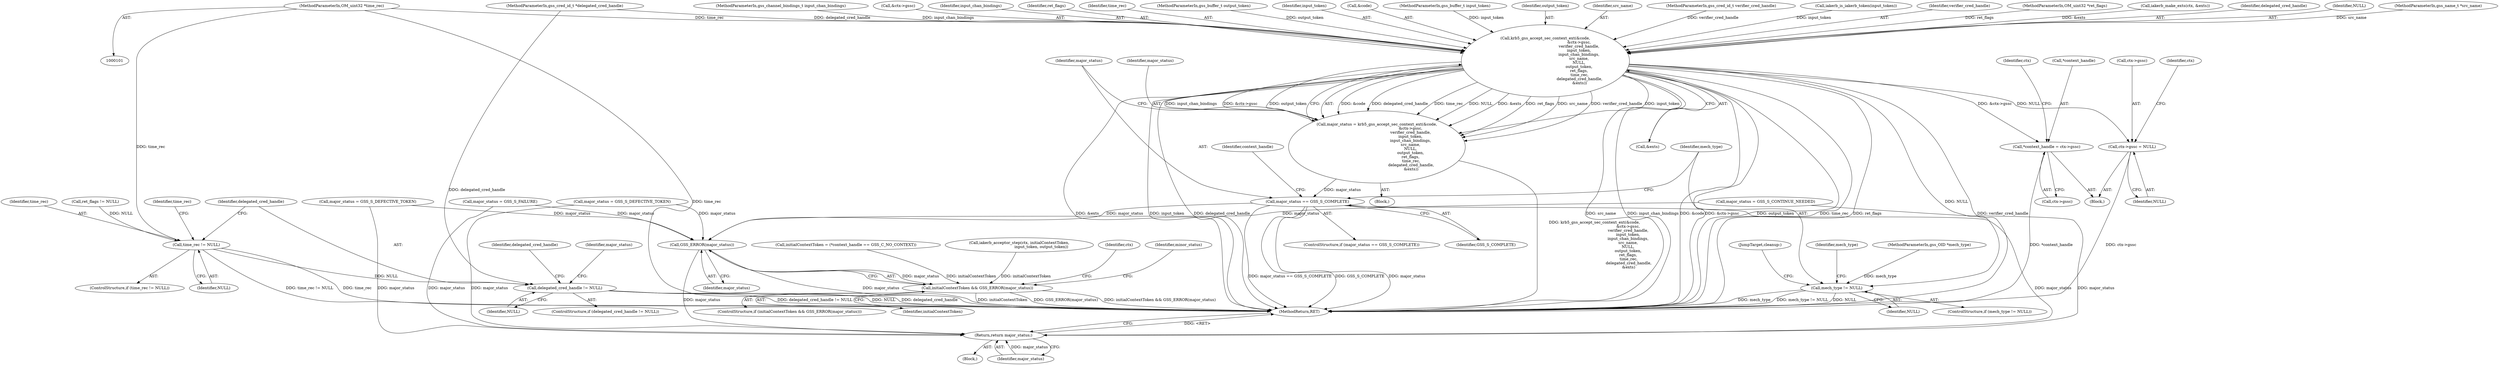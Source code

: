 digraph "0_krb5_e04f0283516e80d2f93366e0d479d13c9b5c8c2a_1@pointer" {
"1000111" [label="(MethodParameterIn,OM_uint32 *time_rec)"];
"1000225" [label="(Call,time_rec != NULL)"];
"1000233" [label="(Call,delegated_cred_handle != NULL)"];
"1000252" [label="(Call,krb5_gss_accept_sec_context_ext(&code,\n                                                       &ctx->gssc,\n                                                       verifier_cred_handle,\n                                                       input_token,\n                                                       input_chan_bindings,\n                                                       src_name,\n                                                       NULL,\n                                                       output_token,\n                                                       ret_flags,\n                                                        time_rec,\n                                                        delegated_cred_handle,\n                                                        &exts))"];
"1000250" [label="(Call,major_status = krb5_gss_accept_sec_context_ext(&code,\n                                                       &ctx->gssc,\n                                                       verifier_cred_handle,\n                                                       input_token,\n                                                       input_chan_bindings,\n                                                       src_name,\n                                                       NULL,\n                                                       output_token,\n                                                       ret_flags,\n                                                        time_rec,\n                                                        delegated_cred_handle,\n                                                        &exts))"];
"1000271" [label="(Call,major_status == GSS_S_COMPLETE)"];
"1000302" [label="(Call,GSS_ERROR(major_status))"];
"1000300" [label="(Call,initialContextToken && GSS_ERROR(major_status))"];
"1000315" [label="(Return,return major_status;)"];
"1000275" [label="(Call,*context_handle = ctx->gssc)"];
"1000281" [label="(Call,ctx->gssc = NULL)"];
"1000289" [label="(Call,mech_type != NULL)"];
"1000285" [label="(Identifier,NULL)"];
"1000110" [label="(MethodParameterIn,OM_uint32 *ret_flags)"];
"1000246" [label="(Call,iakerb_make_exts(ctx, &exts))"];
"1000291" [label="(Identifier,NULL)"];
"1000250" [label="(Call,major_status = krb5_gss_accept_sec_context_ext(&code,\n                                                       &ctx->gssc,\n                                                       verifier_cred_handle,\n                                                       input_token,\n                                                       input_chan_bindings,\n                                                       src_name,\n                                                       NULL,\n                                                       output_token,\n                                                       ret_flags,\n                                                        time_rec,\n                                                        delegated_cred_handle,\n                                                        &exts))"];
"1000277" [label="(Identifier,context_handle)"];
"1000238" [label="(Identifier,delegated_cred_handle)"];
"1000267" [label="(Identifier,delegated_cred_handle)"];
"1000251" [label="(Identifier,major_status)"];
"1000113" [label="(Block,)"];
"1000241" [label="(Identifier,major_status)"];
"1000227" [label="(Identifier,NULL)"];
"1000178" [label="(Call,major_status = GSS_S_DEFECTIVE_TOKEN)"];
"1000282" [label="(Call,ctx->gssc)"];
"1000263" [label="(Identifier,NULL)"];
"1000273" [label="(Identifier,GSS_S_COMPLETE)"];
"1000112" [label="(MethodParameterIn,gss_cred_id_t *delegated_cred_handle)"];
"1000276" [label="(Call,*context_handle)"];
"1000232" [label="(ControlStructure,if (delegated_cred_handle != NULL))"];
"1000107" [label="(MethodParameterIn,gss_name_t *src_name)"];
"1000283" [label="(Identifier,ctx)"];
"1000288" [label="(ControlStructure,if (mech_type != NULL))"];
"1000270" [label="(ControlStructure,if (major_status == GSS_S_COMPLETE))"];
"1000224" [label="(ControlStructure,if (time_rec != NULL))"];
"1000106" [label="(MethodParameterIn,gss_channel_bindings_t input_chan_bindings)"];
"1000252" [label="(Call,krb5_gss_accept_sec_context_ext(&code,\n                                                       &ctx->gssc,\n                                                       verifier_cred_handle,\n                                                       input_token,\n                                                       input_chan_bindings,\n                                                       src_name,\n                                                       NULL,\n                                                       output_token,\n                                                       ret_flags,\n                                                        time_rec,\n                                                        delegated_cred_handle,\n                                                        &exts))"];
"1000255" [label="(Call,&ctx->gssc)"];
"1000281" [label="(Call,ctx->gssc = NULL)"];
"1000261" [label="(Identifier,input_chan_bindings)"];
"1000225" [label="(Call,time_rec != NULL)"];
"1000233" [label="(Call,delegated_cred_handle != NULL)"];
"1000275" [label="(Call,*context_handle = ctx->gssc)"];
"1000235" [label="(Identifier,NULL)"];
"1000265" [label="(Identifier,ret_flags)"];
"1000303" [label="(Identifier,major_status)"];
"1000299" [label="(ControlStructure,if (initialContextToken && GSS_ERROR(major_status)))"];
"1000289" [label="(Call,mech_type != NULL)"];
"1000306" [label="(Identifier,ctx)"];
"1000266" [label="(Identifier,time_rec)"];
"1000109" [label="(MethodParameterIn,gss_buffer_t output_token)"];
"1000271" [label="(Call,major_status == GSS_S_COMPLETE)"];
"1000315" [label="(Return,return major_status;)"];
"1000302" [label="(Call,GSS_ERROR(major_status))"];
"1000161" [label="(Call,major_status = GSS_S_DEFECTIVE_TOKEN)"];
"1000111" [label="(MethodParameterIn,OM_uint32 *time_rec)"];
"1000260" [label="(Identifier,input_token)"];
"1000115" [label="(Call,major_status = GSS_S_FAILURE)"];
"1000287" [label="(Identifier,ctx)"];
"1000301" [label="(Identifier,initialContextToken)"];
"1000300" [label="(Call,initialContextToken && GSS_ERROR(major_status))"];
"1000253" [label="(Call,&code)"];
"1000272" [label="(Identifier,major_status)"];
"1000105" [label="(MethodParameterIn,gss_buffer_t input_token)"];
"1000244" [label="(Block,)"];
"1000294" [label="(Identifier,mech_type)"];
"1000313" [label="(Identifier,minor_status)"];
"1000217" [label="(Call,ret_flags != NULL)"];
"1000234" [label="(Identifier,delegated_cred_handle)"];
"1000240" [label="(Call,major_status = GSS_S_CONTINUE_NEEDED)"];
"1000230" [label="(Identifier,time_rec)"];
"1000268" [label="(Call,&exts)"];
"1000264" [label="(Identifier,output_token)"];
"1000262" [label="(Identifier,src_name)"];
"1000121" [label="(Call,initialContextToken = (*context_handle == GSS_C_NO_CONTEXT))"];
"1000104" [label="(MethodParameterIn,gss_cred_id_t verifier_cred_handle)"];
"1000278" [label="(Call,ctx->gssc)"];
"1000316" [label="(Identifier,major_status)"];
"1000108" [label="(MethodParameterIn,gss_OID *mech_type)"];
"1000167" [label="(Call,iakerb_acceptor_step(ctx, initialContextToken,\n                                    input_token, output_token))"];
"1000298" [label="(JumpTarget,cleanup:)"];
"1000317" [label="(MethodReturn,RET)"];
"1000148" [label="(Call,iakerb_is_iakerb_token(input_token))"];
"1000259" [label="(Identifier,verifier_cred_handle)"];
"1000274" [label="(Block,)"];
"1000226" [label="(Identifier,time_rec)"];
"1000290" [label="(Identifier,mech_type)"];
"1000111" -> "1000101"  [label="AST: "];
"1000111" -> "1000317"  [label="DDG: time_rec"];
"1000111" -> "1000225"  [label="DDG: time_rec"];
"1000111" -> "1000252"  [label="DDG: time_rec"];
"1000225" -> "1000224"  [label="AST: "];
"1000225" -> "1000227"  [label="CFG: "];
"1000226" -> "1000225"  [label="AST: "];
"1000227" -> "1000225"  [label="AST: "];
"1000230" -> "1000225"  [label="CFG: "];
"1000234" -> "1000225"  [label="CFG: "];
"1000225" -> "1000317"  [label="DDG: time_rec != NULL"];
"1000225" -> "1000317"  [label="DDG: time_rec"];
"1000217" -> "1000225"  [label="DDG: NULL"];
"1000225" -> "1000233"  [label="DDG: NULL"];
"1000233" -> "1000232"  [label="AST: "];
"1000233" -> "1000235"  [label="CFG: "];
"1000234" -> "1000233"  [label="AST: "];
"1000235" -> "1000233"  [label="AST: "];
"1000238" -> "1000233"  [label="CFG: "];
"1000241" -> "1000233"  [label="CFG: "];
"1000233" -> "1000317"  [label="DDG: delegated_cred_handle != NULL"];
"1000233" -> "1000317"  [label="DDG: NULL"];
"1000233" -> "1000317"  [label="DDG: delegated_cred_handle"];
"1000112" -> "1000233"  [label="DDG: delegated_cred_handle"];
"1000252" -> "1000250"  [label="AST: "];
"1000252" -> "1000268"  [label="CFG: "];
"1000253" -> "1000252"  [label="AST: "];
"1000255" -> "1000252"  [label="AST: "];
"1000259" -> "1000252"  [label="AST: "];
"1000260" -> "1000252"  [label="AST: "];
"1000261" -> "1000252"  [label="AST: "];
"1000262" -> "1000252"  [label="AST: "];
"1000263" -> "1000252"  [label="AST: "];
"1000264" -> "1000252"  [label="AST: "];
"1000265" -> "1000252"  [label="AST: "];
"1000266" -> "1000252"  [label="AST: "];
"1000267" -> "1000252"  [label="AST: "];
"1000268" -> "1000252"  [label="AST: "];
"1000250" -> "1000252"  [label="CFG: "];
"1000252" -> "1000317"  [label="DDG: verifier_cred_handle"];
"1000252" -> "1000317"  [label="DDG: input_token"];
"1000252" -> "1000317"  [label="DDG: &code"];
"1000252" -> "1000317"  [label="DDG: &ctx->gssc"];
"1000252" -> "1000317"  [label="DDG: ret_flags"];
"1000252" -> "1000317"  [label="DDG: &exts"];
"1000252" -> "1000317"  [label="DDG: delegated_cred_handle"];
"1000252" -> "1000317"  [label="DDG: output_token"];
"1000252" -> "1000317"  [label="DDG: time_rec"];
"1000252" -> "1000317"  [label="DDG: src_name"];
"1000252" -> "1000317"  [label="DDG: input_chan_bindings"];
"1000252" -> "1000250"  [label="DDG: &code"];
"1000252" -> "1000250"  [label="DDG: delegated_cred_handle"];
"1000252" -> "1000250"  [label="DDG: time_rec"];
"1000252" -> "1000250"  [label="DDG: NULL"];
"1000252" -> "1000250"  [label="DDG: &exts"];
"1000252" -> "1000250"  [label="DDG: ret_flags"];
"1000252" -> "1000250"  [label="DDG: src_name"];
"1000252" -> "1000250"  [label="DDG: verifier_cred_handle"];
"1000252" -> "1000250"  [label="DDG: input_token"];
"1000252" -> "1000250"  [label="DDG: input_chan_bindings"];
"1000252" -> "1000250"  [label="DDG: &ctx->gssc"];
"1000252" -> "1000250"  [label="DDG: output_token"];
"1000104" -> "1000252"  [label="DDG: verifier_cred_handle"];
"1000148" -> "1000252"  [label="DDG: input_token"];
"1000105" -> "1000252"  [label="DDG: input_token"];
"1000106" -> "1000252"  [label="DDG: input_chan_bindings"];
"1000107" -> "1000252"  [label="DDG: src_name"];
"1000109" -> "1000252"  [label="DDG: output_token"];
"1000110" -> "1000252"  [label="DDG: ret_flags"];
"1000112" -> "1000252"  [label="DDG: delegated_cred_handle"];
"1000246" -> "1000252"  [label="DDG: &exts"];
"1000252" -> "1000275"  [label="DDG: &ctx->gssc"];
"1000252" -> "1000281"  [label="DDG: NULL"];
"1000252" -> "1000289"  [label="DDG: NULL"];
"1000250" -> "1000244"  [label="AST: "];
"1000251" -> "1000250"  [label="AST: "];
"1000272" -> "1000250"  [label="CFG: "];
"1000250" -> "1000317"  [label="DDG: krb5_gss_accept_sec_context_ext(&code,\n                                                       &ctx->gssc,\n                                                       verifier_cred_handle,\n                                                       input_token,\n                                                       input_chan_bindings,\n                                                       src_name,\n                                                       NULL,\n                                                       output_token,\n                                                       ret_flags,\n                                                        time_rec,\n                                                        delegated_cred_handle,\n                                                        &exts)"];
"1000250" -> "1000271"  [label="DDG: major_status"];
"1000271" -> "1000270"  [label="AST: "];
"1000271" -> "1000273"  [label="CFG: "];
"1000272" -> "1000271"  [label="AST: "];
"1000273" -> "1000271"  [label="AST: "];
"1000277" -> "1000271"  [label="CFG: "];
"1000290" -> "1000271"  [label="CFG: "];
"1000271" -> "1000317"  [label="DDG: GSS_S_COMPLETE"];
"1000271" -> "1000317"  [label="DDG: major_status"];
"1000271" -> "1000317"  [label="DDG: major_status == GSS_S_COMPLETE"];
"1000271" -> "1000302"  [label="DDG: major_status"];
"1000271" -> "1000315"  [label="DDG: major_status"];
"1000302" -> "1000300"  [label="AST: "];
"1000302" -> "1000303"  [label="CFG: "];
"1000303" -> "1000302"  [label="AST: "];
"1000300" -> "1000302"  [label="CFG: "];
"1000302" -> "1000317"  [label="DDG: major_status"];
"1000302" -> "1000300"  [label="DDG: major_status"];
"1000178" -> "1000302"  [label="DDG: major_status"];
"1000115" -> "1000302"  [label="DDG: major_status"];
"1000161" -> "1000302"  [label="DDG: major_status"];
"1000240" -> "1000302"  [label="DDG: major_status"];
"1000302" -> "1000315"  [label="DDG: major_status"];
"1000300" -> "1000299"  [label="AST: "];
"1000300" -> "1000301"  [label="CFG: "];
"1000301" -> "1000300"  [label="AST: "];
"1000306" -> "1000300"  [label="CFG: "];
"1000313" -> "1000300"  [label="CFG: "];
"1000300" -> "1000317"  [label="DDG: initialContextToken"];
"1000300" -> "1000317"  [label="DDG: GSS_ERROR(major_status)"];
"1000300" -> "1000317"  [label="DDG: initialContextToken && GSS_ERROR(major_status)"];
"1000167" -> "1000300"  [label="DDG: initialContextToken"];
"1000121" -> "1000300"  [label="DDG: initialContextToken"];
"1000315" -> "1000113"  [label="AST: "];
"1000315" -> "1000316"  [label="CFG: "];
"1000316" -> "1000315"  [label="AST: "];
"1000317" -> "1000315"  [label="CFG: "];
"1000315" -> "1000317"  [label="DDG: <RET>"];
"1000316" -> "1000315"  [label="DDG: major_status"];
"1000115" -> "1000315"  [label="DDG: major_status"];
"1000178" -> "1000315"  [label="DDG: major_status"];
"1000161" -> "1000315"  [label="DDG: major_status"];
"1000240" -> "1000315"  [label="DDG: major_status"];
"1000275" -> "1000274"  [label="AST: "];
"1000275" -> "1000278"  [label="CFG: "];
"1000276" -> "1000275"  [label="AST: "];
"1000278" -> "1000275"  [label="AST: "];
"1000283" -> "1000275"  [label="CFG: "];
"1000275" -> "1000317"  [label="DDG: *context_handle"];
"1000281" -> "1000274"  [label="AST: "];
"1000281" -> "1000285"  [label="CFG: "];
"1000282" -> "1000281"  [label="AST: "];
"1000285" -> "1000281"  [label="AST: "];
"1000287" -> "1000281"  [label="CFG: "];
"1000281" -> "1000317"  [label="DDG: ctx->gssc"];
"1000289" -> "1000288"  [label="AST: "];
"1000289" -> "1000291"  [label="CFG: "];
"1000290" -> "1000289"  [label="AST: "];
"1000291" -> "1000289"  [label="AST: "];
"1000294" -> "1000289"  [label="CFG: "];
"1000298" -> "1000289"  [label="CFG: "];
"1000289" -> "1000317"  [label="DDG: NULL"];
"1000289" -> "1000317"  [label="DDG: mech_type"];
"1000289" -> "1000317"  [label="DDG: mech_type != NULL"];
"1000108" -> "1000289"  [label="DDG: mech_type"];
}
